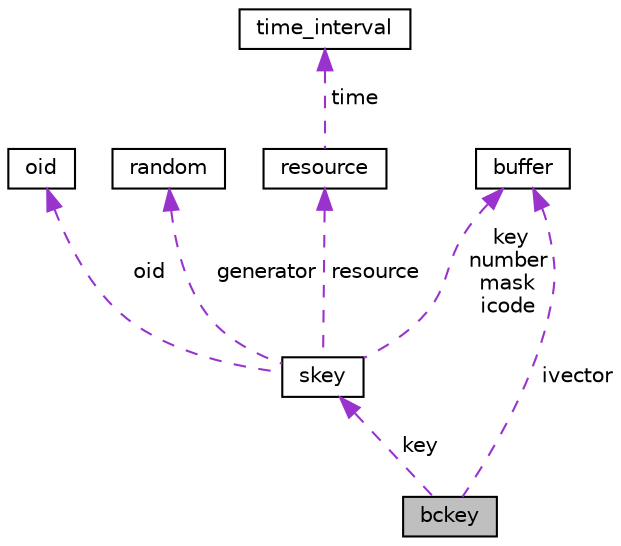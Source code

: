 digraph "bckey"
{
  edge [fontname="Helvetica",fontsize="10",labelfontname="Helvetica",labelfontsize="10"];
  node [fontname="Helvetica",fontsize="10",shape=record];
  Node1 [label="bckey",height=0.2,width=0.4,color="black", fillcolor="grey75", style="filled", fontcolor="black"];
  Node2 -> Node1 [dir="back",color="darkorchid3",fontsize="10",style="dashed",label=" key" ,fontname="Helvetica"];
  Node2 [label="skey",height=0.2,width=0.4,color="black", fillcolor="white", style="filled",URL="$structskey.html",tooltip="Структура секретного ключа – базовый набор данных и методов контроля. "];
  Node3 -> Node2 [dir="back",color="darkorchid3",fontsize="10",style="dashed",label=" oid" ,fontname="Helvetica"];
  Node3 [label="oid",height=0.2,width=0.4,color="black", fillcolor="white", style="filled",URL="$structoid.html",tooltip="Класс для хранения идентификаторов объектов (криптографических механизмов) и их данных. "];
  Node4 -> Node2 [dir="back",color="darkorchid3",fontsize="10",style="dashed",label=" generator" ,fontname="Helvetica"];
  Node4 [label="random",height=0.2,width=0.4,color="black", fillcolor="white", style="filled",URL="$structrandom.html",tooltip="Класс, реализующий произвольный генератор псевдо-случайных чисел. "];
  Node5 -> Node2 [dir="back",color="darkorchid3",fontsize="10",style="dashed",label=" resource" ,fontname="Helvetica"];
  Node5 [label="resource",height=0.2,width=0.4,color="black", fillcolor="white", style="filled",URL="$unionresource.html",tooltip="Структура для хранения ресурса ключа. "];
  Node6 -> Node5 [dir="back",color="darkorchid3",fontsize="10",style="dashed",label=" time" ,fontname="Helvetica"];
  Node6 [label="time_interval",height=0.2,width=0.4,color="black", fillcolor="white", style="filled",URL="$structtime__interval.html",tooltip="Структура для хранения интервала времени использования ключа. "];
  Node7 -> Node2 [dir="back",color="darkorchid3",fontsize="10",style="dashed",label=" key\nnumber\nmask\nicode" ,fontname="Helvetica"];
  Node7 [label="buffer",height=0.2,width=0.4,color="black", fillcolor="white", style="filled",URL="$structbuffer.html",tooltip="Класс для хранения двоичных данных "];
  Node7 -> Node1 [dir="back",color="darkorchid3",fontsize="10",style="dashed",label=" ivector" ,fontname="Helvetica"];
}
